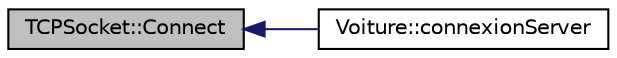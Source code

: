digraph "TCPSocket::Connect"
{
  edge [fontname="Helvetica",fontsize="10",labelfontname="Helvetica",labelfontsize="10"];
  node [fontname="Helvetica",fontsize="10",shape=record];
  rankdir="LR";
  Node3 [label="TCPSocket::Connect",height=0.2,width=0.4,color="black", fillcolor="grey75", style="filled", fontcolor="black"];
  Node3 -> Node4 [dir="back",color="midnightblue",fontsize="10",style="solid",fontname="Helvetica"];
  Node4 [label="Voiture::connexionServer",height=0.2,width=0.4,color="black", fillcolor="white", style="filled",URL="$class_voiture.html#abbc7a9f5a9e05a92b75623ff87bee85c",tooltip="Method used to connect the car with a specific Parking using sockets. "];
}
